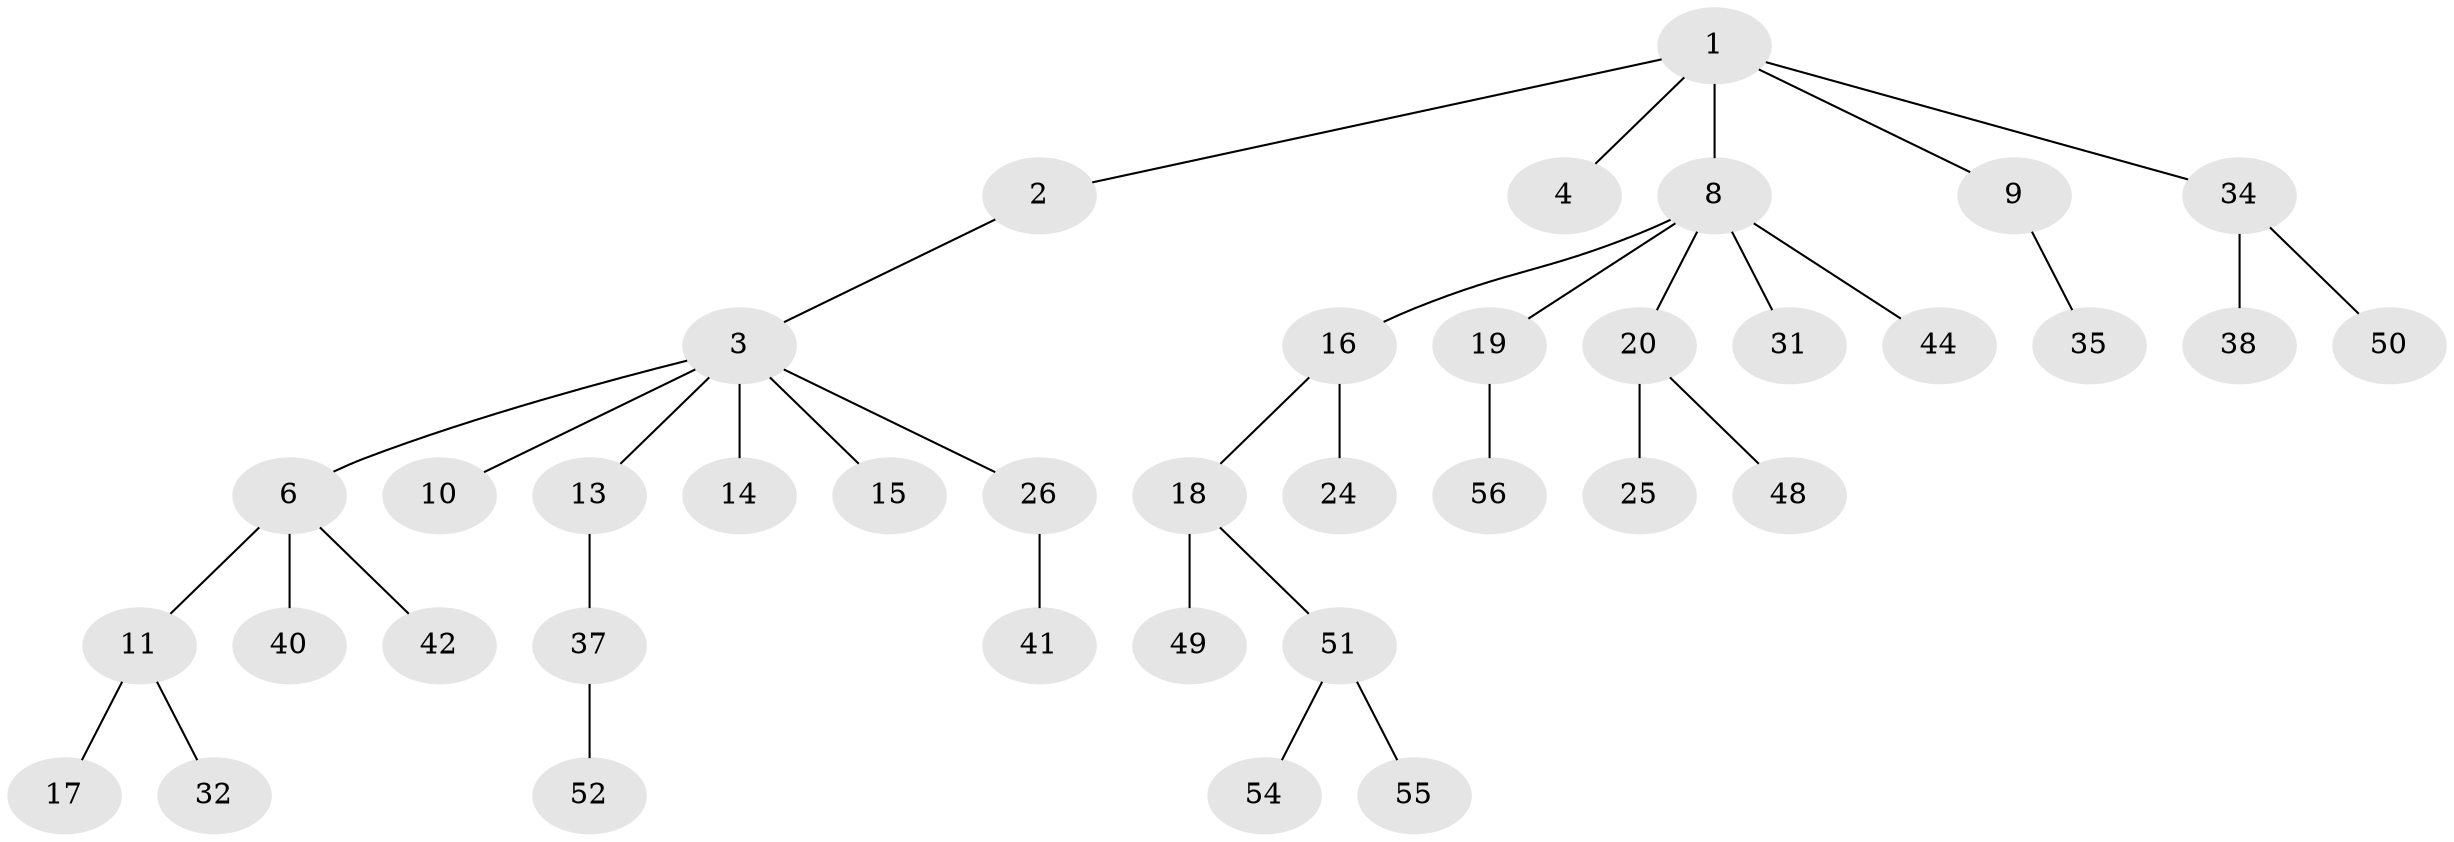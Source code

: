 // Generated by graph-tools (version 1.1) at 2025/24/03/03/25 07:24:07]
// undirected, 38 vertices, 37 edges
graph export_dot {
graph [start="1"]
  node [color=gray90,style=filled];
  1 [super="+7"];
  2 [super="+21"];
  3 [super="+5"];
  4;
  6 [super="+28"];
  8 [super="+12"];
  9 [super="+36"];
  10 [super="+39"];
  11 [super="+30"];
  13 [super="+47"];
  14;
  15;
  16;
  17 [super="+27"];
  18 [super="+23"];
  19 [super="+33"];
  20 [super="+22"];
  24 [super="+43"];
  25 [super="+29"];
  26 [super="+45"];
  31 [super="+46"];
  32;
  34 [super="+53"];
  35;
  37;
  38;
  40;
  41;
  42;
  44;
  48;
  49;
  50;
  51 [super="+58"];
  52;
  54;
  55;
  56 [super="+57"];
  1 -- 2;
  1 -- 4;
  1 -- 8;
  1 -- 9;
  1 -- 34;
  2 -- 3;
  3 -- 15;
  3 -- 26;
  3 -- 6;
  3 -- 10;
  3 -- 13;
  3 -- 14;
  6 -- 11;
  6 -- 40;
  6 -- 42;
  8 -- 16;
  8 -- 20;
  8 -- 19;
  8 -- 44;
  8 -- 31;
  9 -- 35;
  11 -- 17;
  11 -- 32;
  13 -- 37;
  16 -- 18;
  16 -- 24;
  18 -- 49;
  18 -- 51;
  19 -- 56;
  20 -- 25;
  20 -- 48;
  26 -- 41;
  34 -- 38;
  34 -- 50;
  37 -- 52;
  51 -- 54;
  51 -- 55;
}
